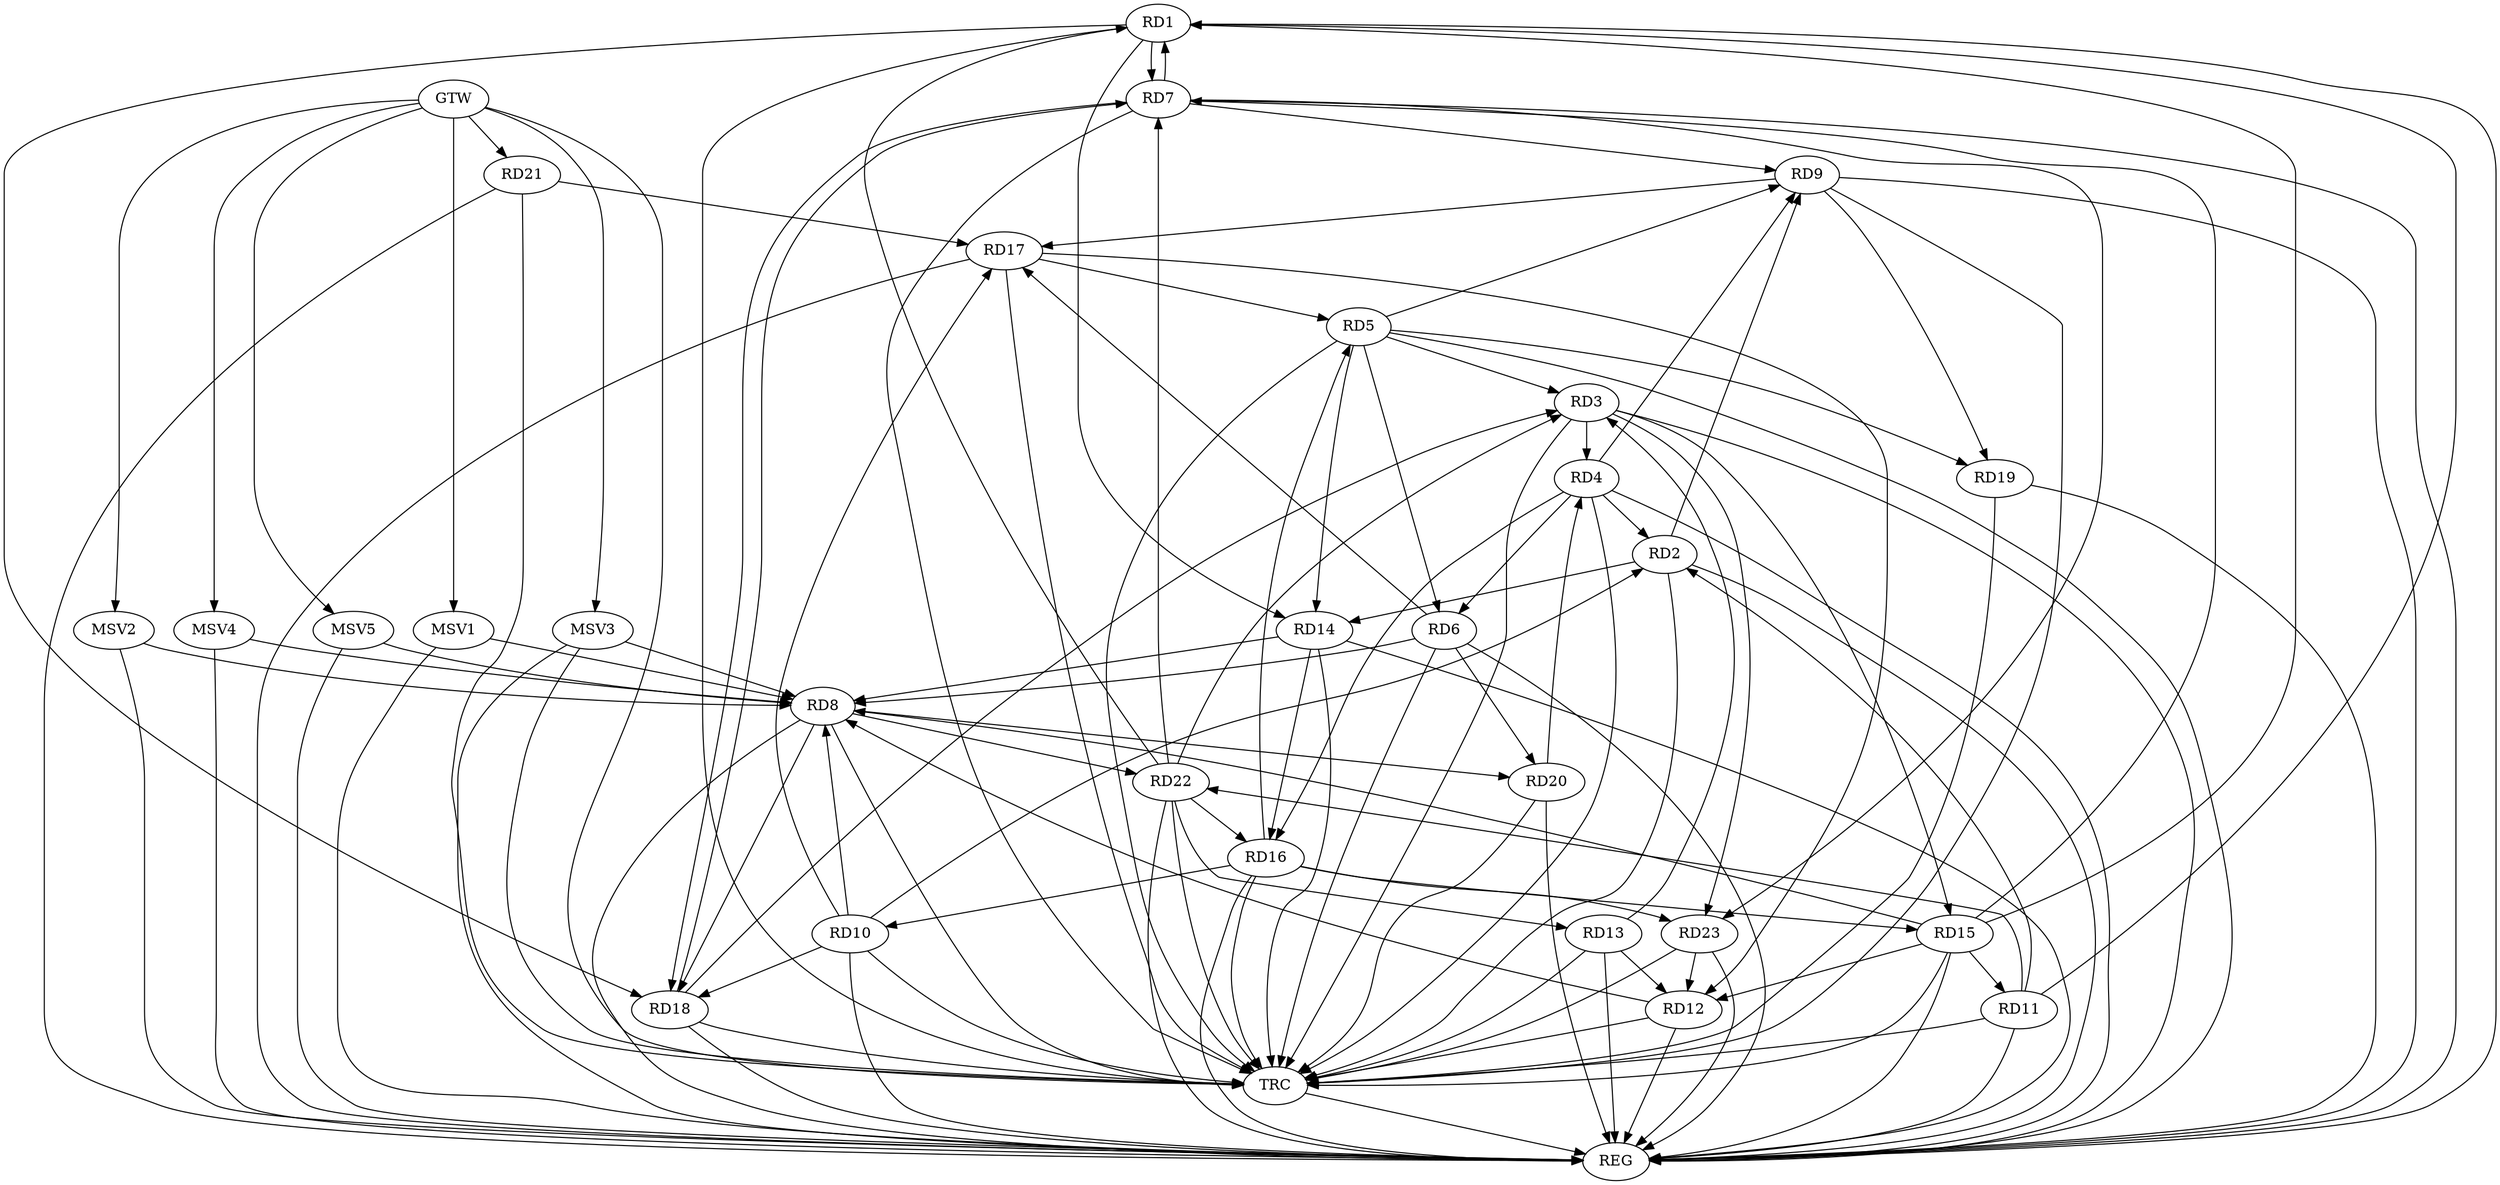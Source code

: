 strict digraph G {
  RD1 [ label="RD1" ];
  RD2 [ label="RD2" ];
  RD3 [ label="RD3" ];
  RD4 [ label="RD4" ];
  RD5 [ label="RD5" ];
  RD6 [ label="RD6" ];
  RD7 [ label="RD7" ];
  RD8 [ label="RD8" ];
  RD9 [ label="RD9" ];
  RD10 [ label="RD10" ];
  RD11 [ label="RD11" ];
  RD12 [ label="RD12" ];
  RD13 [ label="RD13" ];
  RD14 [ label="RD14" ];
  RD15 [ label="RD15" ];
  RD16 [ label="RD16" ];
  RD17 [ label="RD17" ];
  RD18 [ label="RD18" ];
  RD19 [ label="RD19" ];
  RD20 [ label="RD20" ];
  RD21 [ label="RD21" ];
  RD22 [ label="RD22" ];
  RD23 [ label="RD23" ];
  GTW [ label="GTW" ];
  REG [ label="REG" ];
  TRC [ label="TRC" ];
  MSV1 [ label="MSV1" ];
  MSV2 [ label="MSV2" ];
  MSV3 [ label="MSV3" ];
  MSV4 [ label="MSV4" ];
  MSV5 [ label="MSV5" ];
  RD1 -> RD7;
  RD7 -> RD1;
  RD11 -> RD1;
  RD1 -> RD14;
  RD15 -> RD1;
  RD1 -> RD18;
  RD22 -> RD1;
  RD4 -> RD2;
  RD2 -> RD9;
  RD10 -> RD2;
  RD11 -> RD2;
  RD2 -> RD14;
  RD3 -> RD4;
  RD5 -> RD3;
  RD13 -> RD3;
  RD3 -> RD15;
  RD18 -> RD3;
  RD22 -> RD3;
  RD3 -> RD23;
  RD4 -> RD6;
  RD4 -> RD9;
  RD4 -> RD16;
  RD20 -> RD4;
  RD5 -> RD6;
  RD5 -> RD9;
  RD5 -> RD14;
  RD16 -> RD5;
  RD17 -> RD5;
  RD5 -> RD19;
  RD6 -> RD8;
  RD6 -> RD17;
  RD6 -> RD20;
  RD7 -> RD9;
  RD15 -> RD7;
  RD7 -> RD18;
  RD18 -> RD7;
  RD22 -> RD7;
  RD7 -> RD23;
  RD10 -> RD8;
  RD12 -> RD8;
  RD14 -> RD8;
  RD15 -> RD8;
  RD8 -> RD18;
  RD8 -> RD20;
  RD8 -> RD22;
  RD9 -> RD17;
  RD9 -> RD19;
  RD16 -> RD10;
  RD10 -> RD17;
  RD10 -> RD18;
  RD15 -> RD11;
  RD11 -> RD22;
  RD13 -> RD12;
  RD15 -> RD12;
  RD17 -> RD12;
  RD23 -> RD12;
  RD22 -> RD13;
  RD14 -> RD16;
  RD16 -> RD15;
  RD22 -> RD16;
  RD16 -> RD23;
  RD21 -> RD17;
  GTW -> RD21;
  RD1 -> REG;
  RD2 -> REG;
  RD3 -> REG;
  RD4 -> REG;
  RD5 -> REG;
  RD6 -> REG;
  RD7 -> REG;
  RD8 -> REG;
  RD9 -> REG;
  RD10 -> REG;
  RD11 -> REG;
  RD12 -> REG;
  RD13 -> REG;
  RD14 -> REG;
  RD15 -> REG;
  RD16 -> REG;
  RD17 -> REG;
  RD18 -> REG;
  RD19 -> REG;
  RD20 -> REG;
  RD21 -> REG;
  RD22 -> REG;
  RD23 -> REG;
  RD1 -> TRC;
  RD2 -> TRC;
  RD3 -> TRC;
  RD4 -> TRC;
  RD5 -> TRC;
  RD6 -> TRC;
  RD7 -> TRC;
  RD8 -> TRC;
  RD9 -> TRC;
  RD10 -> TRC;
  RD11 -> TRC;
  RD12 -> TRC;
  RD13 -> TRC;
  RD14 -> TRC;
  RD15 -> TRC;
  RD16 -> TRC;
  RD17 -> TRC;
  RD18 -> TRC;
  RD19 -> TRC;
  RD20 -> TRC;
  RD21 -> TRC;
  RD22 -> TRC;
  RD23 -> TRC;
  GTW -> TRC;
  TRC -> REG;
  MSV1 -> RD8;
  GTW -> MSV1;
  MSV1 -> REG;
  MSV2 -> RD8;
  GTW -> MSV2;
  MSV2 -> REG;
  MSV3 -> RD8;
  GTW -> MSV3;
  MSV3 -> REG;
  MSV3 -> TRC;
  MSV4 -> RD8;
  GTW -> MSV4;
  MSV4 -> REG;
  MSV5 -> RD8;
  GTW -> MSV5;
  MSV5 -> REG;
}
